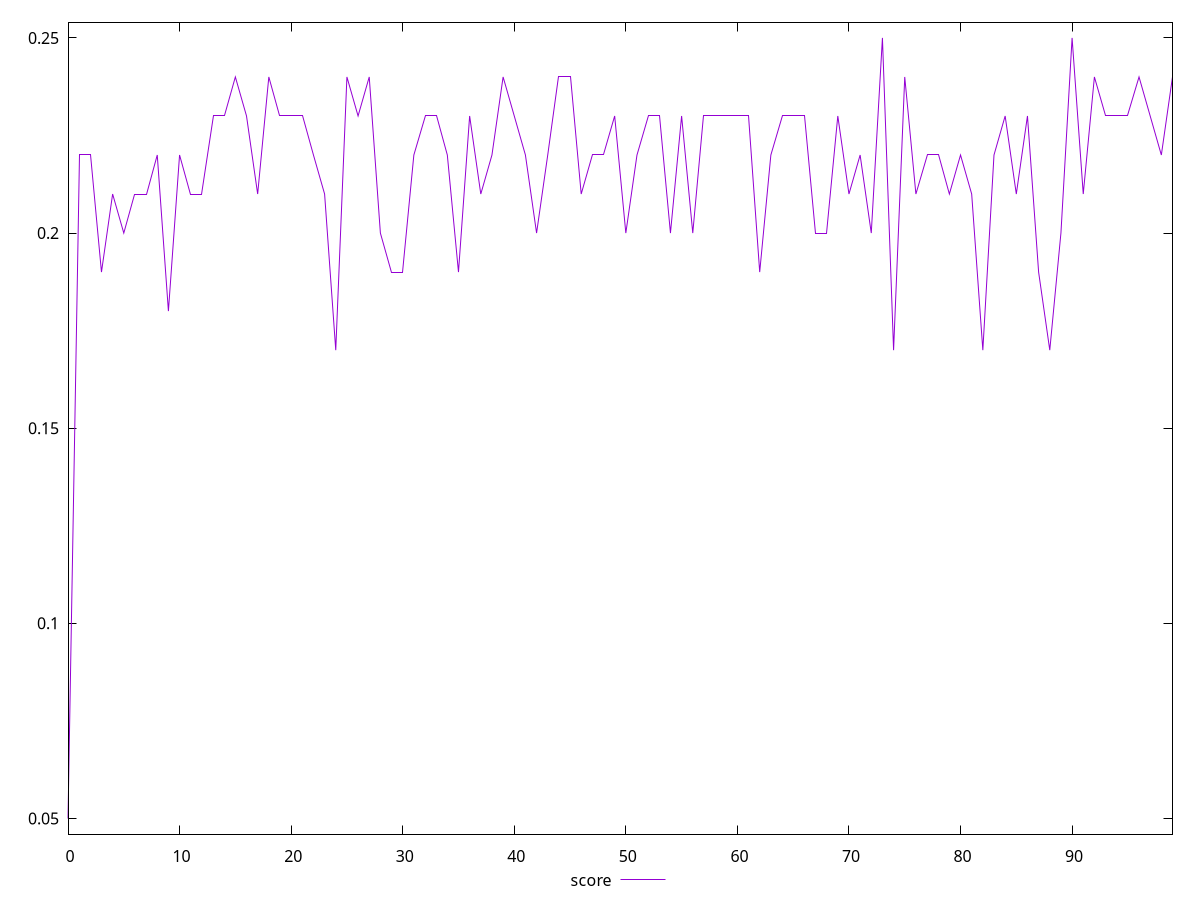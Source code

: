 reset

$score <<EOF
0 0.05
1 0.22
2 0.22
3 0.19
4 0.21
5 0.2
6 0.21
7 0.21
8 0.22
9 0.18
10 0.22
11 0.21
12 0.21
13 0.23
14 0.23
15 0.24
16 0.23
17 0.21
18 0.24
19 0.23
20 0.23
21 0.23
22 0.22
23 0.21
24 0.17
25 0.24
26 0.23
27 0.24
28 0.2
29 0.19
30 0.19
31 0.22
32 0.23
33 0.23
34 0.22
35 0.19
36 0.23
37 0.21
38 0.22
39 0.24
40 0.23
41 0.22
42 0.2
43 0.22
44 0.24
45 0.24
46 0.21
47 0.22
48 0.22
49 0.23
50 0.2
51 0.22
52 0.23
53 0.23
54 0.2
55 0.23
56 0.2
57 0.23
58 0.23
59 0.23
60 0.23
61 0.23
62 0.19
63 0.22
64 0.23
65 0.23
66 0.23
67 0.2
68 0.2
69 0.23
70 0.21
71 0.22
72 0.2
73 0.25
74 0.17
75 0.24
76 0.21
77 0.22
78 0.22
79 0.21
80 0.22
81 0.21
82 0.17
83 0.22
84 0.23
85 0.21
86 0.23
87 0.19
88 0.17
89 0.2
90 0.25
91 0.21
92 0.24
93 0.23
94 0.23
95 0.23
96 0.24
97 0.23
98 0.22
99 0.24
EOF

set key outside below
set xrange [0:99]
set yrange [0.046:0.254]
set trange [0.046:0.254]
set terminal svg size 640, 500 enhanced background rgb 'white'
set output "reports/report_00032_2021-02-25T10-28-15.087Z/max-potential-fid/samples/music/score/values.svg"

plot $score title "score" with line

reset
